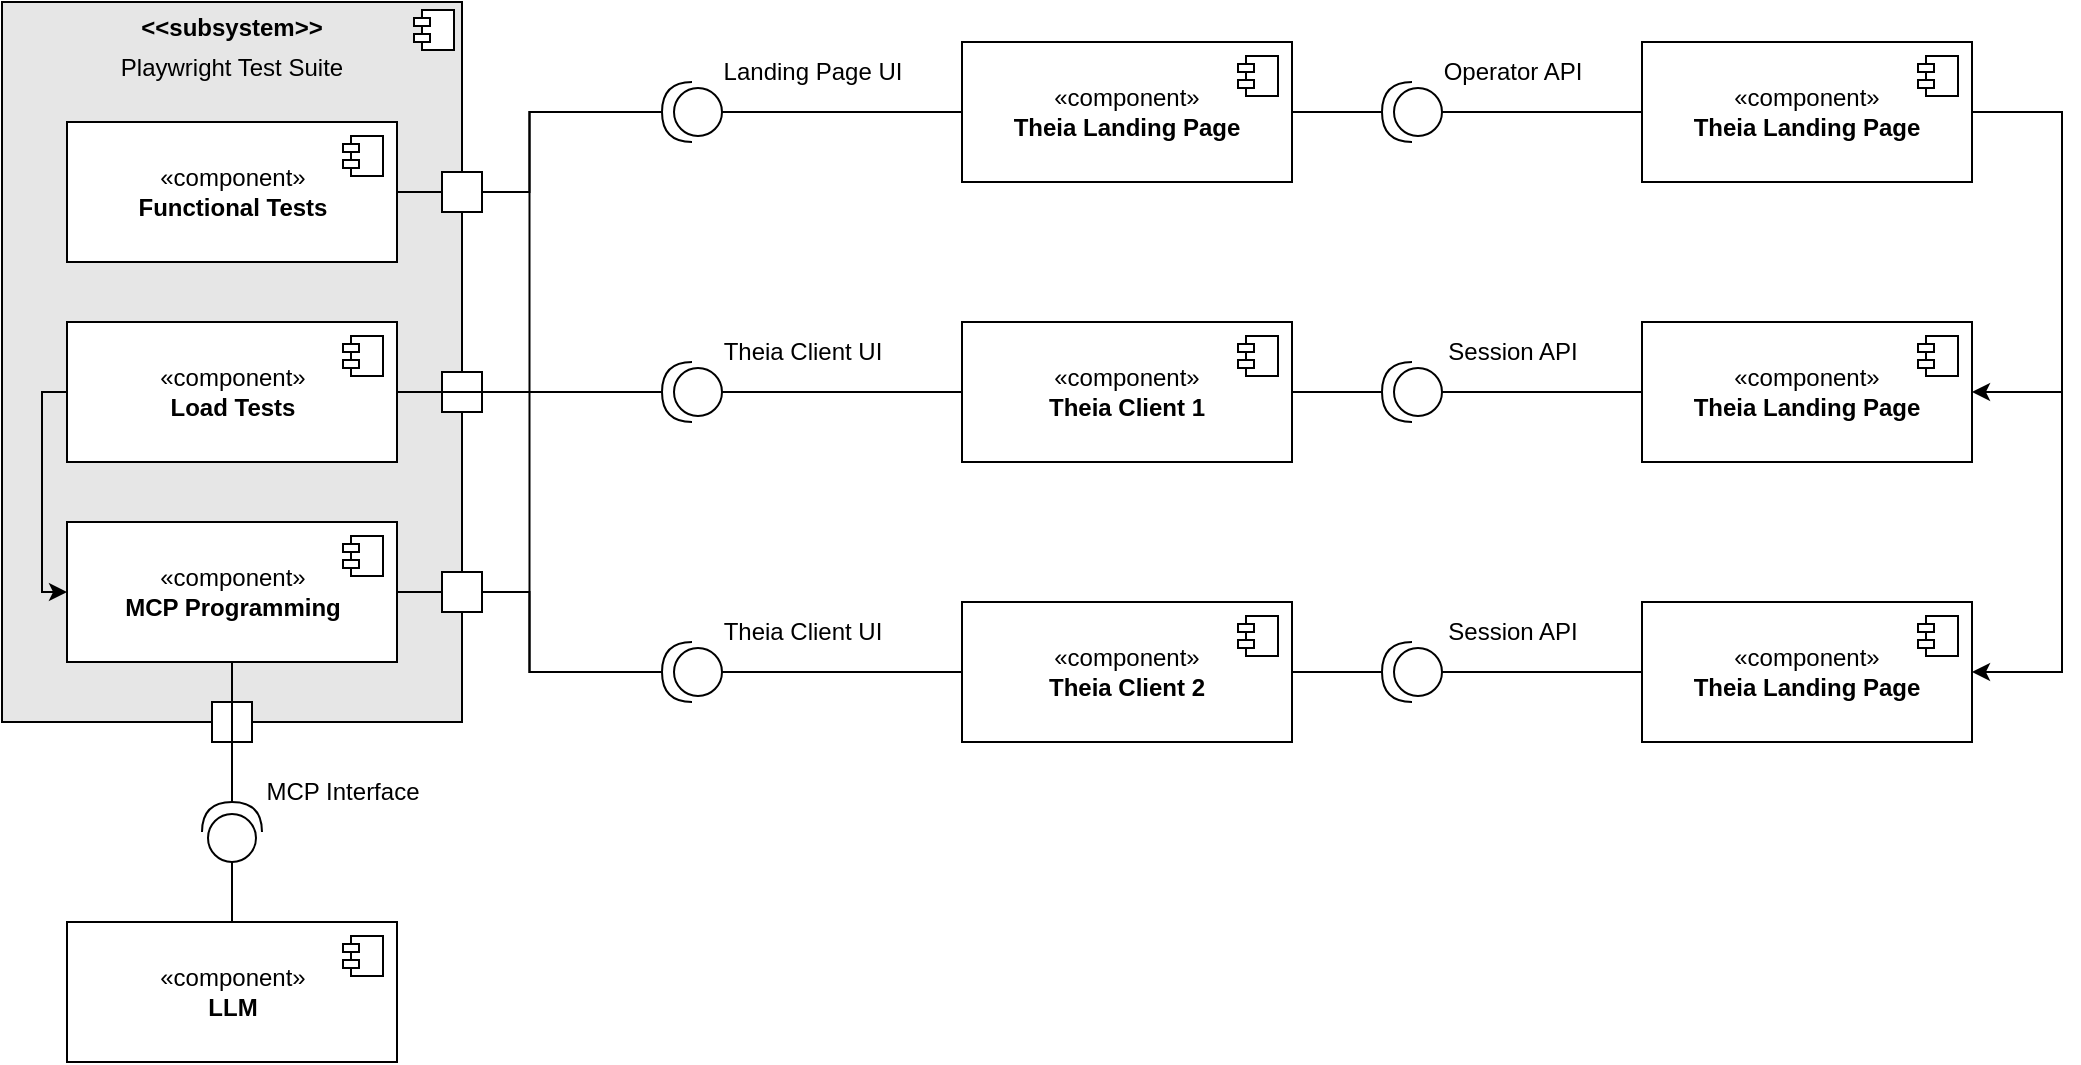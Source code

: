 <mxfile version="26.1.0">
  <diagram name="Page-1" id="qFxYQJbpSyoh8fPCr9-L">
    <mxGraphModel dx="1087" dy="963" grid="1" gridSize="10" guides="1" tooltips="1" connect="1" arrows="1" fold="1" page="1" pageScale="1" pageWidth="850" pageHeight="1100" math="0" shadow="0">
      <root>
        <mxCell id="0" />
        <mxCell id="1" parent="0" />
        <mxCell id="7NGxq5-9-iapTq57Xf24-4" value="&lt;p style=&quot;margin:0px;margin-top:6px;text-align:center;&quot;&gt;&lt;b&gt;&amp;lt;&amp;lt;subsystem&amp;gt;&amp;gt;&lt;/b&gt;&lt;/p&gt;&lt;p style=&quot;margin:0px;margin-top:6px;text-align:center;&quot;&gt;Playwright Test Suite&lt;/p&gt;" style="align=left;overflow=fill;html=1;dropTarget=0;whiteSpace=wrap;fillColor=#E6E6E6;" vertex="1" parent="1">
          <mxGeometry x="130" y="100" width="230" height="360" as="geometry" />
        </mxCell>
        <mxCell id="7NGxq5-9-iapTq57Xf24-5" value="" style="shape=component;jettyWidth=8;jettyHeight=4;" vertex="1" parent="7NGxq5-9-iapTq57Xf24-4">
          <mxGeometry x="1" width="20" height="20" relative="1" as="geometry">
            <mxPoint x="-24" y="4" as="offset" />
          </mxGeometry>
        </mxCell>
        <mxCell id="7NGxq5-9-iapTq57Xf24-54" style="edgeStyle=orthogonalEdgeStyle;rounded=0;orthogonalLoop=1;jettySize=auto;html=1;endArrow=none;startFill=0;" edge="1" parent="1" source="7NGxq5-9-iapTq57Xf24-8" target="7NGxq5-9-iapTq57Xf24-32">
          <mxGeometry relative="1" as="geometry" />
        </mxCell>
        <mxCell id="7NGxq5-9-iapTq57Xf24-8" value="«component»&lt;br&gt;&lt;b&gt;Functional Tests&lt;/b&gt;" style="html=1;dropTarget=0;whiteSpace=wrap;" vertex="1" parent="1">
          <mxGeometry x="162.5" y="160" width="165" height="70" as="geometry" />
        </mxCell>
        <mxCell id="7NGxq5-9-iapTq57Xf24-9" value="" style="shape=module;jettyWidth=8;jettyHeight=4;" vertex="1" parent="7NGxq5-9-iapTq57Xf24-8">
          <mxGeometry x="1" width="20" height="20" relative="1" as="geometry">
            <mxPoint x="-27" y="7" as="offset" />
          </mxGeometry>
        </mxCell>
        <mxCell id="7NGxq5-9-iapTq57Xf24-14" style="edgeStyle=orthogonalEdgeStyle;rounded=0;orthogonalLoop=1;jettySize=auto;html=1;entryX=0;entryY=0.5;entryDx=0;entryDy=0;exitX=0;exitY=0.5;exitDx=0;exitDy=0;" edge="1" parent="1" source="7NGxq5-9-iapTq57Xf24-10" target="7NGxq5-9-iapTq57Xf24-12">
          <mxGeometry relative="1" as="geometry">
            <Array as="points">
              <mxPoint x="150" y="295" />
              <mxPoint x="150" y="395" />
            </Array>
          </mxGeometry>
        </mxCell>
        <mxCell id="7NGxq5-9-iapTq57Xf24-10" value="«component»&lt;br&gt;&lt;b&gt;Load Tests&lt;/b&gt;" style="html=1;dropTarget=0;whiteSpace=wrap;" vertex="1" parent="1">
          <mxGeometry x="162.5" y="260" width="165" height="70" as="geometry" />
        </mxCell>
        <mxCell id="7NGxq5-9-iapTq57Xf24-11" value="" style="shape=module;jettyWidth=8;jettyHeight=4;" vertex="1" parent="7NGxq5-9-iapTq57Xf24-10">
          <mxGeometry x="1" width="20" height="20" relative="1" as="geometry">
            <mxPoint x="-27" y="7" as="offset" />
          </mxGeometry>
        </mxCell>
        <mxCell id="7NGxq5-9-iapTq57Xf24-55" style="edgeStyle=orthogonalEdgeStyle;rounded=0;orthogonalLoop=1;jettySize=auto;html=1;endArrow=none;startFill=0;" edge="1" parent="1" source="7NGxq5-9-iapTq57Xf24-12" target="7NGxq5-9-iapTq57Xf24-37">
          <mxGeometry relative="1" as="geometry" />
        </mxCell>
        <mxCell id="7NGxq5-9-iapTq57Xf24-12" value="«component»&lt;br&gt;&lt;b&gt;MCP Programming&lt;/b&gt;" style="html=1;dropTarget=0;whiteSpace=wrap;" vertex="1" parent="1">
          <mxGeometry x="162.5" y="360" width="165" height="70" as="geometry" />
        </mxCell>
        <mxCell id="7NGxq5-9-iapTq57Xf24-13" value="" style="shape=module;jettyWidth=8;jettyHeight=4;" vertex="1" parent="7NGxq5-9-iapTq57Xf24-12">
          <mxGeometry x="1" width="20" height="20" relative="1" as="geometry">
            <mxPoint x="-27" y="7" as="offset" />
          </mxGeometry>
        </mxCell>
        <mxCell id="7NGxq5-9-iapTq57Xf24-20" value="" style="ellipse;whiteSpace=wrap;html=1;align=center;aspect=fixed;fillColor=none;strokeColor=none;resizable=0;perimeter=centerPerimeter;rotatable=0;allowArrows=0;points=[];outlineConnect=1;" vertex="1" parent="1">
          <mxGeometry x="230" y="540" width="10" height="10" as="geometry" />
        </mxCell>
        <mxCell id="7NGxq5-9-iapTq57Xf24-21" value="" style="shape=providedRequiredInterface;html=1;verticalLabelPosition=bottom;sketch=0;direction=north;" vertex="1" parent="1">
          <mxGeometry x="230" y="500" width="30" height="30" as="geometry" />
        </mxCell>
        <mxCell id="7NGxq5-9-iapTq57Xf24-26" value="" style="rounded=0;whiteSpace=wrap;html=1;" vertex="1" parent="1">
          <mxGeometry x="235" y="450" width="20" height="20" as="geometry" />
        </mxCell>
        <mxCell id="7NGxq5-9-iapTq57Xf24-27" style="edgeStyle=orthogonalEdgeStyle;rounded=0;orthogonalLoop=1;jettySize=auto;html=1;entryX=1;entryY=0.5;entryDx=0;entryDy=0;entryPerimeter=0;endArrow=none;startFill=0;" edge="1" parent="1" source="7NGxq5-9-iapTq57Xf24-12" target="7NGxq5-9-iapTq57Xf24-21">
          <mxGeometry relative="1" as="geometry" />
        </mxCell>
        <mxCell id="7NGxq5-9-iapTq57Xf24-28" value="MCP Interface" style="text;html=1;align=center;verticalAlign=middle;resizable=0;points=[];autosize=1;strokeColor=none;fillColor=none;" vertex="1" parent="1">
          <mxGeometry x="250" y="480" width="100" height="30" as="geometry" />
        </mxCell>
        <mxCell id="7NGxq5-9-iapTq57Xf24-31" style="edgeStyle=orthogonalEdgeStyle;rounded=0;orthogonalLoop=1;jettySize=auto;html=1;endArrow=none;startFill=0;" edge="1" parent="1" source="7NGxq5-9-iapTq57Xf24-29" target="7NGxq5-9-iapTq57Xf24-21">
          <mxGeometry relative="1" as="geometry" />
        </mxCell>
        <mxCell id="7NGxq5-9-iapTq57Xf24-29" value="«component»&lt;br&gt;&lt;b&gt;LLM&lt;/b&gt;" style="html=1;dropTarget=0;whiteSpace=wrap;" vertex="1" parent="1">
          <mxGeometry x="162.5" y="560" width="165" height="70" as="geometry" />
        </mxCell>
        <mxCell id="7NGxq5-9-iapTq57Xf24-30" value="" style="shape=module;jettyWidth=8;jettyHeight=4;" vertex="1" parent="7NGxq5-9-iapTq57Xf24-29">
          <mxGeometry x="1" width="20" height="20" relative="1" as="geometry">
            <mxPoint x="-27" y="7" as="offset" />
          </mxGeometry>
        </mxCell>
        <mxCell id="7NGxq5-9-iapTq57Xf24-49" style="edgeStyle=orthogonalEdgeStyle;rounded=0;orthogonalLoop=1;jettySize=auto;html=1;endArrow=none;startFill=0;" edge="1" parent="1" source="7NGxq5-9-iapTq57Xf24-32" target="7NGxq5-9-iapTq57Xf24-39">
          <mxGeometry relative="1" as="geometry" />
        </mxCell>
        <mxCell id="7NGxq5-9-iapTq57Xf24-32" value="" style="shape=providedRequiredInterface;html=1;verticalLabelPosition=bottom;sketch=0;direction=west;" vertex="1" parent="1">
          <mxGeometry x="460" y="140" width="30" height="30" as="geometry" />
        </mxCell>
        <mxCell id="7NGxq5-9-iapTq57Xf24-34" value="Landing Page UI" style="text;html=1;align=center;verticalAlign=middle;resizable=0;points=[];autosize=1;strokeColor=none;fillColor=none;" vertex="1" parent="1">
          <mxGeometry x="480" y="120" width="110" height="30" as="geometry" />
        </mxCell>
        <mxCell id="7NGxq5-9-iapTq57Xf24-48" style="edgeStyle=orthogonalEdgeStyle;rounded=0;orthogonalLoop=1;jettySize=auto;html=1;endArrow=none;startFill=0;" edge="1" parent="1" source="7NGxq5-9-iapTq57Xf24-35" target="7NGxq5-9-iapTq57Xf24-41">
          <mxGeometry relative="1" as="geometry" />
        </mxCell>
        <mxCell id="7NGxq5-9-iapTq57Xf24-35" value="" style="shape=providedRequiredInterface;html=1;verticalLabelPosition=bottom;sketch=0;direction=west;" vertex="1" parent="1">
          <mxGeometry x="460" y="280" width="30" height="30" as="geometry" />
        </mxCell>
        <mxCell id="7NGxq5-9-iapTq57Xf24-36" value="Theia Client UI" style="text;html=1;align=center;verticalAlign=middle;resizable=0;points=[];autosize=1;strokeColor=none;fillColor=none;" vertex="1" parent="1">
          <mxGeometry x="480" y="260" width="100" height="30" as="geometry" />
        </mxCell>
        <mxCell id="7NGxq5-9-iapTq57Xf24-47" style="edgeStyle=orthogonalEdgeStyle;rounded=0;orthogonalLoop=1;jettySize=auto;html=1;endArrow=none;startFill=0;" edge="1" parent="1" source="7NGxq5-9-iapTq57Xf24-37" target="7NGxq5-9-iapTq57Xf24-43">
          <mxGeometry relative="1" as="geometry" />
        </mxCell>
        <mxCell id="7NGxq5-9-iapTq57Xf24-37" value="" style="shape=providedRequiredInterface;html=1;verticalLabelPosition=bottom;sketch=0;direction=west;" vertex="1" parent="1">
          <mxGeometry x="460" y="420" width="30" height="30" as="geometry" />
        </mxCell>
        <mxCell id="7NGxq5-9-iapTq57Xf24-38" value="Theia Client UI" style="text;html=1;align=center;verticalAlign=middle;resizable=0;points=[];autosize=1;strokeColor=none;fillColor=none;" vertex="1" parent="1">
          <mxGeometry x="480" y="400" width="100" height="30" as="geometry" />
        </mxCell>
        <mxCell id="7NGxq5-9-iapTq57Xf24-64" style="edgeStyle=orthogonalEdgeStyle;rounded=0;orthogonalLoop=1;jettySize=auto;html=1;endArrow=none;startFill=0;" edge="1" parent="1" source="7NGxq5-9-iapTq57Xf24-39" target="7NGxq5-9-iapTq57Xf24-58">
          <mxGeometry relative="1" as="geometry" />
        </mxCell>
        <mxCell id="7NGxq5-9-iapTq57Xf24-39" value="«component»&lt;br&gt;&lt;b&gt;Theia Landing Page&lt;/b&gt;" style="html=1;dropTarget=0;whiteSpace=wrap;" vertex="1" parent="1">
          <mxGeometry x="610" y="120" width="165" height="70" as="geometry" />
        </mxCell>
        <mxCell id="7NGxq5-9-iapTq57Xf24-40" value="" style="shape=module;jettyWidth=8;jettyHeight=4;" vertex="1" parent="7NGxq5-9-iapTq57Xf24-39">
          <mxGeometry x="1" width="20" height="20" relative="1" as="geometry">
            <mxPoint x="-27" y="7" as="offset" />
          </mxGeometry>
        </mxCell>
        <mxCell id="7NGxq5-9-iapTq57Xf24-65" style="edgeStyle=orthogonalEdgeStyle;rounded=0;orthogonalLoop=1;jettySize=auto;html=1;endArrow=none;startFill=0;" edge="1" parent="1" source="7NGxq5-9-iapTq57Xf24-41" target="7NGxq5-9-iapTq57Xf24-60">
          <mxGeometry relative="1" as="geometry" />
        </mxCell>
        <mxCell id="7NGxq5-9-iapTq57Xf24-41" value="«component»&lt;br&gt;&lt;b&gt;Theia Client 1&lt;/b&gt;" style="html=1;dropTarget=0;whiteSpace=wrap;" vertex="1" parent="1">
          <mxGeometry x="610" y="260" width="165" height="70" as="geometry" />
        </mxCell>
        <mxCell id="7NGxq5-9-iapTq57Xf24-42" value="" style="shape=module;jettyWidth=8;jettyHeight=4;" vertex="1" parent="7NGxq5-9-iapTq57Xf24-41">
          <mxGeometry x="1" width="20" height="20" relative="1" as="geometry">
            <mxPoint x="-27" y="7" as="offset" />
          </mxGeometry>
        </mxCell>
        <mxCell id="7NGxq5-9-iapTq57Xf24-66" style="edgeStyle=orthogonalEdgeStyle;rounded=0;orthogonalLoop=1;jettySize=auto;html=1;endArrow=none;startFill=0;" edge="1" parent="1" source="7NGxq5-9-iapTq57Xf24-43" target="7NGxq5-9-iapTq57Xf24-62">
          <mxGeometry relative="1" as="geometry" />
        </mxCell>
        <mxCell id="7NGxq5-9-iapTq57Xf24-43" value="«component»&lt;br&gt;&lt;b&gt;Theia Client 2&lt;/b&gt;" style="html=1;dropTarget=0;whiteSpace=wrap;" vertex="1" parent="1">
          <mxGeometry x="610" y="400" width="165" height="70" as="geometry" />
        </mxCell>
        <mxCell id="7NGxq5-9-iapTq57Xf24-44" value="" style="shape=module;jettyWidth=8;jettyHeight=4;" vertex="1" parent="7NGxq5-9-iapTq57Xf24-43">
          <mxGeometry x="1" width="20" height="20" relative="1" as="geometry">
            <mxPoint x="-27" y="7" as="offset" />
          </mxGeometry>
        </mxCell>
        <mxCell id="7NGxq5-9-iapTq57Xf24-74" style="edgeStyle=orthogonalEdgeStyle;rounded=0;orthogonalLoop=1;jettySize=auto;html=1;entryX=1;entryY=0.5;entryDx=0;entryDy=0;exitX=1;exitY=0.5;exitDx=0;exitDy=0;" edge="1" parent="1" source="7NGxq5-9-iapTq57Xf24-45" target="7NGxq5-9-iapTq57Xf24-67">
          <mxGeometry relative="1" as="geometry">
            <Array as="points">
              <mxPoint x="1160" y="155" />
              <mxPoint x="1160" y="295" />
            </Array>
          </mxGeometry>
        </mxCell>
        <mxCell id="7NGxq5-9-iapTq57Xf24-75" style="edgeStyle=orthogonalEdgeStyle;rounded=0;orthogonalLoop=1;jettySize=auto;html=1;entryX=1;entryY=0.5;entryDx=0;entryDy=0;exitX=1;exitY=0.5;exitDx=0;exitDy=0;" edge="1" parent="1" source="7NGxq5-9-iapTq57Xf24-45" target="7NGxq5-9-iapTq57Xf24-69">
          <mxGeometry relative="1" as="geometry">
            <Array as="points">
              <mxPoint x="1160" y="155" />
              <mxPoint x="1160" y="435" />
            </Array>
          </mxGeometry>
        </mxCell>
        <mxCell id="7NGxq5-9-iapTq57Xf24-45" value="«component»&lt;br&gt;&lt;b&gt;Theia Landing Page&lt;/b&gt;" style="html=1;dropTarget=0;whiteSpace=wrap;" vertex="1" parent="1">
          <mxGeometry x="950" y="120" width="165" height="70" as="geometry" />
        </mxCell>
        <mxCell id="7NGxq5-9-iapTq57Xf24-46" value="" style="shape=module;jettyWidth=8;jettyHeight=4;" vertex="1" parent="7NGxq5-9-iapTq57Xf24-45">
          <mxGeometry x="1" width="20" height="20" relative="1" as="geometry">
            <mxPoint x="-27" y="7" as="offset" />
          </mxGeometry>
        </mxCell>
        <mxCell id="7NGxq5-9-iapTq57Xf24-50" value="" style="rounded=0;whiteSpace=wrap;html=1;" vertex="1" parent="1">
          <mxGeometry x="350" y="385" width="20" height="20" as="geometry" />
        </mxCell>
        <mxCell id="7NGxq5-9-iapTq57Xf24-51" value="" style="rounded=0;whiteSpace=wrap;html=1;" vertex="1" parent="1">
          <mxGeometry x="350" y="285" width="20" height="20" as="geometry" />
        </mxCell>
        <mxCell id="7NGxq5-9-iapTq57Xf24-52" value="" style="rounded=0;whiteSpace=wrap;html=1;" vertex="1" parent="1">
          <mxGeometry x="350" y="185" width="20" height="20" as="geometry" />
        </mxCell>
        <mxCell id="7NGxq5-9-iapTq57Xf24-53" style="edgeStyle=orthogonalEdgeStyle;rounded=0;orthogonalLoop=1;jettySize=auto;html=1;entryX=1;entryY=0.5;entryDx=0;entryDy=0;entryPerimeter=0;endArrow=none;startFill=0;" edge="1" parent="1" source="7NGxq5-9-iapTq57Xf24-10" target="7NGxq5-9-iapTq57Xf24-35">
          <mxGeometry relative="1" as="geometry" />
        </mxCell>
        <mxCell id="7NGxq5-9-iapTq57Xf24-56" style="edgeStyle=orthogonalEdgeStyle;rounded=0;orthogonalLoop=1;jettySize=auto;html=1;entryX=1;entryY=0.5;entryDx=0;entryDy=0;entryPerimeter=0;endArrow=none;startFill=0;" edge="1" parent="1" source="7NGxq5-9-iapTq57Xf24-10" target="7NGxq5-9-iapTq57Xf24-37">
          <mxGeometry relative="1" as="geometry" />
        </mxCell>
        <mxCell id="7NGxq5-9-iapTq57Xf24-57" style="edgeStyle=orthogonalEdgeStyle;rounded=0;orthogonalLoop=1;jettySize=auto;html=1;entryX=1;entryY=0.5;entryDx=0;entryDy=0;entryPerimeter=0;endArrow=none;startFill=0;" edge="1" parent="1" source="7NGxq5-9-iapTq57Xf24-10" target="7NGxq5-9-iapTq57Xf24-32">
          <mxGeometry relative="1" as="geometry" />
        </mxCell>
        <mxCell id="7NGxq5-9-iapTq57Xf24-71" style="edgeStyle=orthogonalEdgeStyle;rounded=0;orthogonalLoop=1;jettySize=auto;html=1;endArrow=none;startFill=0;" edge="1" parent="1" source="7NGxq5-9-iapTq57Xf24-58" target="7NGxq5-9-iapTq57Xf24-45">
          <mxGeometry relative="1" as="geometry" />
        </mxCell>
        <mxCell id="7NGxq5-9-iapTq57Xf24-58" value="" style="shape=providedRequiredInterface;html=1;verticalLabelPosition=bottom;sketch=0;direction=west;" vertex="1" parent="1">
          <mxGeometry x="820" y="140" width="30" height="30" as="geometry" />
        </mxCell>
        <mxCell id="7NGxq5-9-iapTq57Xf24-59" value="Operator API" style="text;html=1;align=center;verticalAlign=middle;resizable=0;points=[];autosize=1;strokeColor=none;fillColor=none;" vertex="1" parent="1">
          <mxGeometry x="840" y="120" width="90" height="30" as="geometry" />
        </mxCell>
        <mxCell id="7NGxq5-9-iapTq57Xf24-72" style="edgeStyle=orthogonalEdgeStyle;rounded=0;orthogonalLoop=1;jettySize=auto;html=1;endArrow=none;startFill=0;" edge="1" parent="1" source="7NGxq5-9-iapTq57Xf24-60" target="7NGxq5-9-iapTq57Xf24-67">
          <mxGeometry relative="1" as="geometry" />
        </mxCell>
        <mxCell id="7NGxq5-9-iapTq57Xf24-60" value="" style="shape=providedRequiredInterface;html=1;verticalLabelPosition=bottom;sketch=0;direction=west;" vertex="1" parent="1">
          <mxGeometry x="820" y="280" width="30" height="30" as="geometry" />
        </mxCell>
        <mxCell id="7NGxq5-9-iapTq57Xf24-61" value="Session API" style="text;html=1;align=center;verticalAlign=middle;resizable=0;points=[];autosize=1;strokeColor=none;fillColor=none;" vertex="1" parent="1">
          <mxGeometry x="840" y="260" width="90" height="30" as="geometry" />
        </mxCell>
        <mxCell id="7NGxq5-9-iapTq57Xf24-73" style="edgeStyle=orthogonalEdgeStyle;rounded=0;orthogonalLoop=1;jettySize=auto;html=1;endArrow=none;startFill=0;" edge="1" parent="1" source="7NGxq5-9-iapTq57Xf24-62" target="7NGxq5-9-iapTq57Xf24-69">
          <mxGeometry relative="1" as="geometry" />
        </mxCell>
        <mxCell id="7NGxq5-9-iapTq57Xf24-62" value="" style="shape=providedRequiredInterface;html=1;verticalLabelPosition=bottom;sketch=0;direction=west;" vertex="1" parent="1">
          <mxGeometry x="820" y="420" width="30" height="30" as="geometry" />
        </mxCell>
        <mxCell id="7NGxq5-9-iapTq57Xf24-63" value="Session API" style="text;html=1;align=center;verticalAlign=middle;resizable=0;points=[];autosize=1;strokeColor=none;fillColor=none;" vertex="1" parent="1">
          <mxGeometry x="840" y="400" width="90" height="30" as="geometry" />
        </mxCell>
        <mxCell id="7NGxq5-9-iapTq57Xf24-67" value="«component»&lt;br&gt;&lt;b&gt;Theia Landing Page&lt;/b&gt;" style="html=1;dropTarget=0;whiteSpace=wrap;" vertex="1" parent="1">
          <mxGeometry x="950" y="260" width="165" height="70" as="geometry" />
        </mxCell>
        <mxCell id="7NGxq5-9-iapTq57Xf24-68" value="" style="shape=module;jettyWidth=8;jettyHeight=4;" vertex="1" parent="7NGxq5-9-iapTq57Xf24-67">
          <mxGeometry x="1" width="20" height="20" relative="1" as="geometry">
            <mxPoint x="-27" y="7" as="offset" />
          </mxGeometry>
        </mxCell>
        <mxCell id="7NGxq5-9-iapTq57Xf24-69" value="«component»&lt;br&gt;&lt;b&gt;Theia Landing Page&lt;/b&gt;" style="html=1;dropTarget=0;whiteSpace=wrap;" vertex="1" parent="1">
          <mxGeometry x="950" y="400" width="165" height="70" as="geometry" />
        </mxCell>
        <mxCell id="7NGxq5-9-iapTq57Xf24-70" value="" style="shape=module;jettyWidth=8;jettyHeight=4;" vertex="1" parent="7NGxq5-9-iapTq57Xf24-69">
          <mxGeometry x="1" width="20" height="20" relative="1" as="geometry">
            <mxPoint x="-27" y="7" as="offset" />
          </mxGeometry>
        </mxCell>
      </root>
    </mxGraphModel>
  </diagram>
</mxfile>
